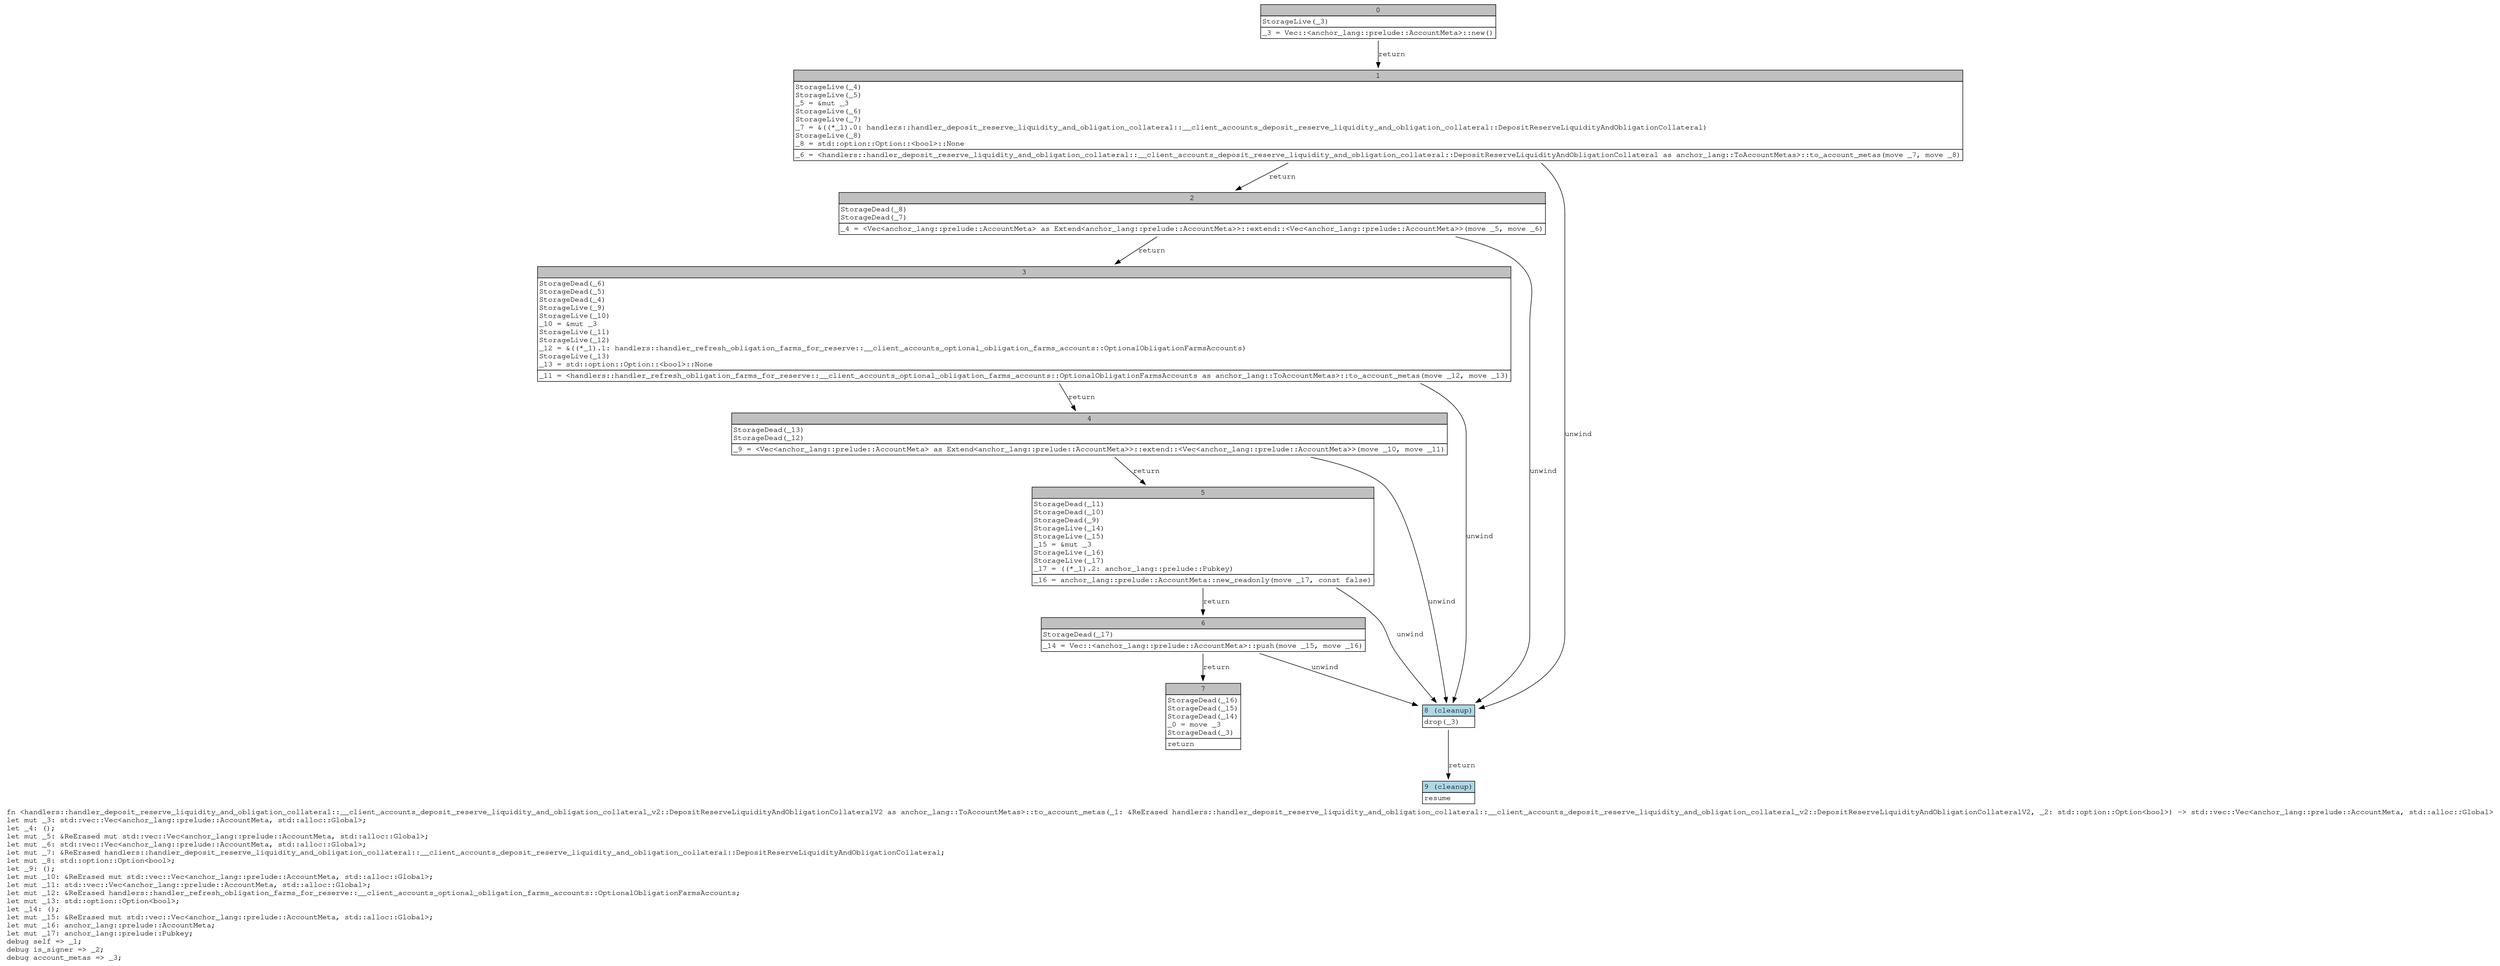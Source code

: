 digraph Mir_0_3530 {
    graph [fontname="Courier, monospace"];
    node [fontname="Courier, monospace"];
    edge [fontname="Courier, monospace"];
    label=<fn &lt;handlers::handler_deposit_reserve_liquidity_and_obligation_collateral::__client_accounts_deposit_reserve_liquidity_and_obligation_collateral_v2::DepositReserveLiquidityAndObligationCollateralV2 as anchor_lang::ToAccountMetas&gt;::to_account_metas(_1: &amp;ReErased handlers::handler_deposit_reserve_liquidity_and_obligation_collateral::__client_accounts_deposit_reserve_liquidity_and_obligation_collateral_v2::DepositReserveLiquidityAndObligationCollateralV2, _2: std::option::Option&lt;bool&gt;) -&gt; std::vec::Vec&lt;anchor_lang::prelude::AccountMeta, std::alloc::Global&gt;<br align="left"/>let mut _3: std::vec::Vec&lt;anchor_lang::prelude::AccountMeta, std::alloc::Global&gt;;<br align="left"/>let _4: ();<br align="left"/>let mut _5: &amp;ReErased mut std::vec::Vec&lt;anchor_lang::prelude::AccountMeta, std::alloc::Global&gt;;<br align="left"/>let mut _6: std::vec::Vec&lt;anchor_lang::prelude::AccountMeta, std::alloc::Global&gt;;<br align="left"/>let mut _7: &amp;ReErased handlers::handler_deposit_reserve_liquidity_and_obligation_collateral::__client_accounts_deposit_reserve_liquidity_and_obligation_collateral::DepositReserveLiquidityAndObligationCollateral;<br align="left"/>let mut _8: std::option::Option&lt;bool&gt;;<br align="left"/>let _9: ();<br align="left"/>let mut _10: &amp;ReErased mut std::vec::Vec&lt;anchor_lang::prelude::AccountMeta, std::alloc::Global&gt;;<br align="left"/>let mut _11: std::vec::Vec&lt;anchor_lang::prelude::AccountMeta, std::alloc::Global&gt;;<br align="left"/>let mut _12: &amp;ReErased handlers::handler_refresh_obligation_farms_for_reserve::__client_accounts_optional_obligation_farms_accounts::OptionalObligationFarmsAccounts;<br align="left"/>let mut _13: std::option::Option&lt;bool&gt;;<br align="left"/>let _14: ();<br align="left"/>let mut _15: &amp;ReErased mut std::vec::Vec&lt;anchor_lang::prelude::AccountMeta, std::alloc::Global&gt;;<br align="left"/>let mut _16: anchor_lang::prelude::AccountMeta;<br align="left"/>let mut _17: anchor_lang::prelude::Pubkey;<br align="left"/>debug self =&gt; _1;<br align="left"/>debug is_signer =&gt; _2;<br align="left"/>debug account_metas =&gt; _3;<br align="left"/>>;
    bb0__0_3530 [shape="none", label=<<table border="0" cellborder="1" cellspacing="0"><tr><td bgcolor="gray" align="center" colspan="1">0</td></tr><tr><td align="left" balign="left">StorageLive(_3)<br/></td></tr><tr><td align="left">_3 = Vec::&lt;anchor_lang::prelude::AccountMeta&gt;::new()</td></tr></table>>];
    bb1__0_3530 [shape="none", label=<<table border="0" cellborder="1" cellspacing="0"><tr><td bgcolor="gray" align="center" colspan="1">1</td></tr><tr><td align="left" balign="left">StorageLive(_4)<br/>StorageLive(_5)<br/>_5 = &amp;mut _3<br/>StorageLive(_6)<br/>StorageLive(_7)<br/>_7 = &amp;((*_1).0: handlers::handler_deposit_reserve_liquidity_and_obligation_collateral::__client_accounts_deposit_reserve_liquidity_and_obligation_collateral::DepositReserveLiquidityAndObligationCollateral)<br/>StorageLive(_8)<br/>_8 = std::option::Option::&lt;bool&gt;::None<br/></td></tr><tr><td align="left">_6 = &lt;handlers::handler_deposit_reserve_liquidity_and_obligation_collateral::__client_accounts_deposit_reserve_liquidity_and_obligation_collateral::DepositReserveLiquidityAndObligationCollateral as anchor_lang::ToAccountMetas&gt;::to_account_metas(move _7, move _8)</td></tr></table>>];
    bb2__0_3530 [shape="none", label=<<table border="0" cellborder="1" cellspacing="0"><tr><td bgcolor="gray" align="center" colspan="1">2</td></tr><tr><td align="left" balign="left">StorageDead(_8)<br/>StorageDead(_7)<br/></td></tr><tr><td align="left">_4 = &lt;Vec&lt;anchor_lang::prelude::AccountMeta&gt; as Extend&lt;anchor_lang::prelude::AccountMeta&gt;&gt;::extend::&lt;Vec&lt;anchor_lang::prelude::AccountMeta&gt;&gt;(move _5, move _6)</td></tr></table>>];
    bb3__0_3530 [shape="none", label=<<table border="0" cellborder="1" cellspacing="0"><tr><td bgcolor="gray" align="center" colspan="1">3</td></tr><tr><td align="left" balign="left">StorageDead(_6)<br/>StorageDead(_5)<br/>StorageDead(_4)<br/>StorageLive(_9)<br/>StorageLive(_10)<br/>_10 = &amp;mut _3<br/>StorageLive(_11)<br/>StorageLive(_12)<br/>_12 = &amp;((*_1).1: handlers::handler_refresh_obligation_farms_for_reserve::__client_accounts_optional_obligation_farms_accounts::OptionalObligationFarmsAccounts)<br/>StorageLive(_13)<br/>_13 = std::option::Option::&lt;bool&gt;::None<br/></td></tr><tr><td align="left">_11 = &lt;handlers::handler_refresh_obligation_farms_for_reserve::__client_accounts_optional_obligation_farms_accounts::OptionalObligationFarmsAccounts as anchor_lang::ToAccountMetas&gt;::to_account_metas(move _12, move _13)</td></tr></table>>];
    bb4__0_3530 [shape="none", label=<<table border="0" cellborder="1" cellspacing="0"><tr><td bgcolor="gray" align="center" colspan="1">4</td></tr><tr><td align="left" balign="left">StorageDead(_13)<br/>StorageDead(_12)<br/></td></tr><tr><td align="left">_9 = &lt;Vec&lt;anchor_lang::prelude::AccountMeta&gt; as Extend&lt;anchor_lang::prelude::AccountMeta&gt;&gt;::extend::&lt;Vec&lt;anchor_lang::prelude::AccountMeta&gt;&gt;(move _10, move _11)</td></tr></table>>];
    bb5__0_3530 [shape="none", label=<<table border="0" cellborder="1" cellspacing="0"><tr><td bgcolor="gray" align="center" colspan="1">5</td></tr><tr><td align="left" balign="left">StorageDead(_11)<br/>StorageDead(_10)<br/>StorageDead(_9)<br/>StorageLive(_14)<br/>StorageLive(_15)<br/>_15 = &amp;mut _3<br/>StorageLive(_16)<br/>StorageLive(_17)<br/>_17 = ((*_1).2: anchor_lang::prelude::Pubkey)<br/></td></tr><tr><td align="left">_16 = anchor_lang::prelude::AccountMeta::new_readonly(move _17, const false)</td></tr></table>>];
    bb6__0_3530 [shape="none", label=<<table border="0" cellborder="1" cellspacing="0"><tr><td bgcolor="gray" align="center" colspan="1">6</td></tr><tr><td align="left" balign="left">StorageDead(_17)<br/></td></tr><tr><td align="left">_14 = Vec::&lt;anchor_lang::prelude::AccountMeta&gt;::push(move _15, move _16)</td></tr></table>>];
    bb7__0_3530 [shape="none", label=<<table border="0" cellborder="1" cellspacing="0"><tr><td bgcolor="gray" align="center" colspan="1">7</td></tr><tr><td align="left" balign="left">StorageDead(_16)<br/>StorageDead(_15)<br/>StorageDead(_14)<br/>_0 = move _3<br/>StorageDead(_3)<br/></td></tr><tr><td align="left">return</td></tr></table>>];
    bb8__0_3530 [shape="none", label=<<table border="0" cellborder="1" cellspacing="0"><tr><td bgcolor="lightblue" align="center" colspan="1">8 (cleanup)</td></tr><tr><td align="left">drop(_3)</td></tr></table>>];
    bb9__0_3530 [shape="none", label=<<table border="0" cellborder="1" cellspacing="0"><tr><td bgcolor="lightblue" align="center" colspan="1">9 (cleanup)</td></tr><tr><td align="left">resume</td></tr></table>>];
    bb0__0_3530 -> bb1__0_3530 [label="return"];
    bb1__0_3530 -> bb2__0_3530 [label="return"];
    bb1__0_3530 -> bb8__0_3530 [label="unwind"];
    bb2__0_3530 -> bb3__0_3530 [label="return"];
    bb2__0_3530 -> bb8__0_3530 [label="unwind"];
    bb3__0_3530 -> bb4__0_3530 [label="return"];
    bb3__0_3530 -> bb8__0_3530 [label="unwind"];
    bb4__0_3530 -> bb5__0_3530 [label="return"];
    bb4__0_3530 -> bb8__0_3530 [label="unwind"];
    bb5__0_3530 -> bb6__0_3530 [label="return"];
    bb5__0_3530 -> bb8__0_3530 [label="unwind"];
    bb6__0_3530 -> bb7__0_3530 [label="return"];
    bb6__0_3530 -> bb8__0_3530 [label="unwind"];
    bb8__0_3530 -> bb9__0_3530 [label="return"];
}

